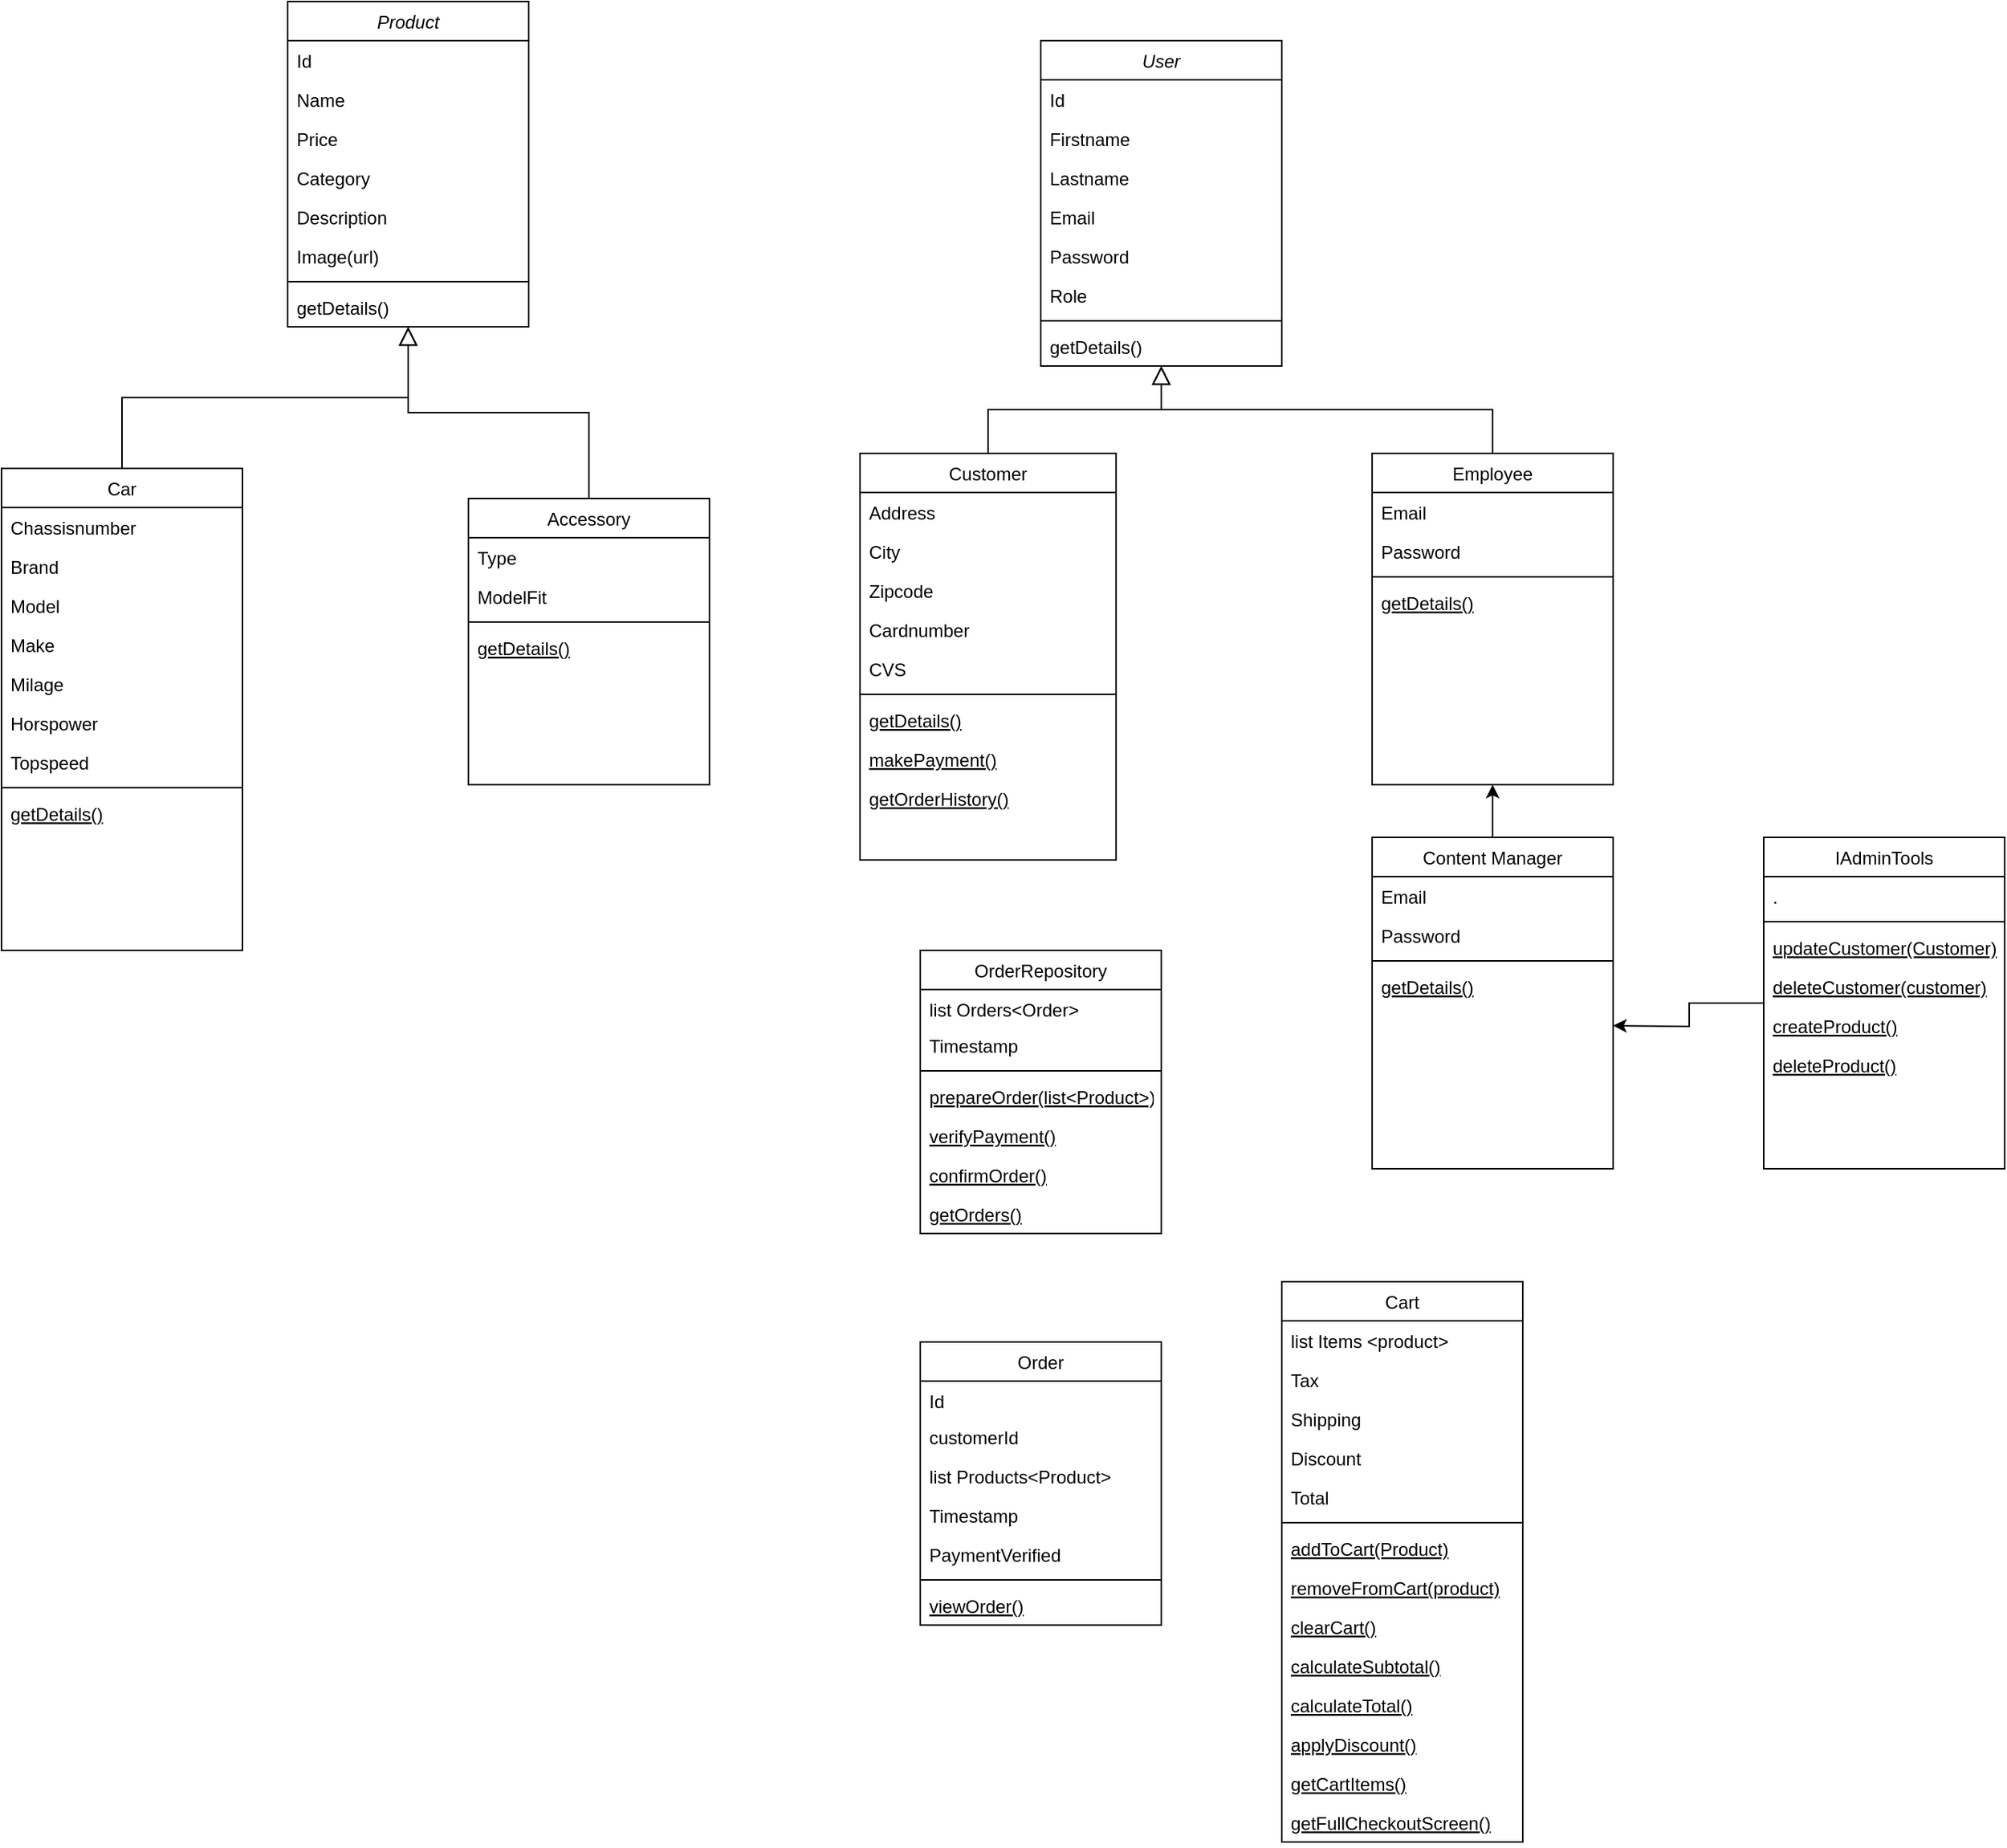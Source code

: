 <mxfile version="20.2.3" type="device"><diagram id="C5RBs43oDa-KdzZeNtuy" name="Page-1"><mxGraphModel dx="1278" dy="689" grid="1" gridSize="10" guides="1" tooltips="1" connect="1" arrows="1" fold="1" page="1" pageScale="1" pageWidth="827" pageHeight="1169" background="none" math="0" shadow="0"><root><mxCell id="WIyWlLk6GJQsqaUBKTNV-0"/><mxCell id="WIyWlLk6GJQsqaUBKTNV-1" parent="WIyWlLk6GJQsqaUBKTNV-0"/><mxCell id="zkfFHV4jXpPFQw0GAbJ--0" value="Product" style="swimlane;fontStyle=2;align=center;verticalAlign=top;childLayout=stackLayout;horizontal=1;startSize=26;horizontalStack=0;resizeParent=1;resizeLast=0;collapsible=1;marginBottom=0;rounded=0;shadow=0;strokeWidth=1;" parent="WIyWlLk6GJQsqaUBKTNV-1" vertex="1"><mxGeometry x="220" y="30" width="160" height="216" as="geometry"><mxRectangle x="230" y="140" width="160" height="26" as="alternateBounds"/></mxGeometry></mxCell><mxCell id="zkfFHV4jXpPFQw0GAbJ--1" value="Id" style="text;align=left;verticalAlign=top;spacingLeft=4;spacingRight=4;overflow=hidden;rotatable=0;points=[[0,0.5],[1,0.5]];portConstraint=eastwest;" parent="zkfFHV4jXpPFQw0GAbJ--0" vertex="1"><mxGeometry y="26" width="160" height="26" as="geometry"/></mxCell><mxCell id="z_AS2hBr07zgVseAS8Cu-26" value="Name" style="text;align=left;verticalAlign=top;spacingLeft=4;spacingRight=4;overflow=hidden;rotatable=0;points=[[0,0.5],[1,0.5]];portConstraint=eastwest;rounded=0;shadow=0;html=0;" parent="zkfFHV4jXpPFQw0GAbJ--0" vertex="1"><mxGeometry y="52" width="160" height="26" as="geometry"/></mxCell><mxCell id="z_AS2hBr07zgVseAS8Cu-25" value="Price" style="text;align=left;verticalAlign=top;spacingLeft=4;spacingRight=4;overflow=hidden;rotatable=0;points=[[0,0.5],[1,0.5]];portConstraint=eastwest;rounded=0;shadow=0;html=0;" parent="zkfFHV4jXpPFQw0GAbJ--0" vertex="1"><mxGeometry y="78" width="160" height="26" as="geometry"/></mxCell><mxCell id="z_AS2hBr07zgVseAS8Cu-27" value="Category" style="text;align=left;verticalAlign=top;spacingLeft=4;spacingRight=4;overflow=hidden;rotatable=0;points=[[0,0.5],[1,0.5]];portConstraint=eastwest;rounded=0;shadow=0;html=0;" parent="zkfFHV4jXpPFQw0GAbJ--0" vertex="1"><mxGeometry y="104" width="160" height="26" as="geometry"/></mxCell><mxCell id="z_AS2hBr07zgVseAS8Cu-45" value="Description" style="text;align=left;verticalAlign=top;spacingLeft=4;spacingRight=4;overflow=hidden;rotatable=0;points=[[0,0.5],[1,0.5]];portConstraint=eastwest;rounded=0;shadow=0;html=0;" parent="zkfFHV4jXpPFQw0GAbJ--0" vertex="1"><mxGeometry y="130" width="160" height="26" as="geometry"/></mxCell><mxCell id="zkfFHV4jXpPFQw0GAbJ--3" value="Image(url)" style="text;align=left;verticalAlign=top;spacingLeft=4;spacingRight=4;overflow=hidden;rotatable=0;points=[[0,0.5],[1,0.5]];portConstraint=eastwest;rounded=0;shadow=0;html=0;" parent="zkfFHV4jXpPFQw0GAbJ--0" vertex="1"><mxGeometry y="156" width="160" height="26" as="geometry"/></mxCell><mxCell id="zkfFHV4jXpPFQw0GAbJ--4" value="" style="line;html=1;strokeWidth=1;align=left;verticalAlign=middle;spacingTop=-1;spacingLeft=3;spacingRight=3;rotatable=0;labelPosition=right;points=[];portConstraint=eastwest;" parent="zkfFHV4jXpPFQw0GAbJ--0" vertex="1"><mxGeometry y="182" width="160" height="8" as="geometry"/></mxCell><mxCell id="z_AS2hBr07zgVseAS8Cu-24" value="getDetails()" style="text;align=left;verticalAlign=top;spacingLeft=4;spacingRight=4;overflow=hidden;rotatable=0;points=[[0,0.5],[1,0.5]];portConstraint=eastwest;" parent="zkfFHV4jXpPFQw0GAbJ--0" vertex="1"><mxGeometry y="190" width="160" height="26" as="geometry"/></mxCell><mxCell id="zkfFHV4jXpPFQw0GAbJ--6" value="Car" style="swimlane;fontStyle=0;align=center;verticalAlign=top;childLayout=stackLayout;horizontal=1;startSize=26;horizontalStack=0;resizeParent=1;resizeLast=0;collapsible=1;marginBottom=0;rounded=0;shadow=0;strokeWidth=1;" parent="WIyWlLk6GJQsqaUBKTNV-1" vertex="1"><mxGeometry x="30" y="340" width="160" height="320" as="geometry"><mxRectangle x="130" y="380" width="160" height="26" as="alternateBounds"/></mxGeometry></mxCell><mxCell id="z_AS2hBr07zgVseAS8Cu-33" value="Chassisnumber" style="text;align=left;verticalAlign=top;spacingLeft=4;spacingRight=4;overflow=hidden;rotatable=0;points=[[0,0.5],[1,0.5]];portConstraint=eastwest;" parent="zkfFHV4jXpPFQw0GAbJ--6" vertex="1"><mxGeometry y="26" width="160" height="26" as="geometry"/></mxCell><mxCell id="zkfFHV4jXpPFQw0GAbJ--7" value="Brand" style="text;align=left;verticalAlign=top;spacingLeft=4;spacingRight=4;overflow=hidden;rotatable=0;points=[[0,0.5],[1,0.5]];portConstraint=eastwest;" parent="zkfFHV4jXpPFQw0GAbJ--6" vertex="1"><mxGeometry y="52" width="160" height="26" as="geometry"/></mxCell><mxCell id="z_AS2hBr07zgVseAS8Cu-30" value="Model" style="text;align=left;verticalAlign=top;spacingLeft=4;spacingRight=4;overflow=hidden;rotatable=0;points=[[0,0.5],[1,0.5]];portConstraint=eastwest;rounded=0;shadow=0;html=0;" parent="zkfFHV4jXpPFQw0GAbJ--6" vertex="1"><mxGeometry y="78" width="160" height="26" as="geometry"/></mxCell><mxCell id="z_AS2hBr07zgVseAS8Cu-34" value="Make" style="text;align=left;verticalAlign=top;spacingLeft=4;spacingRight=4;overflow=hidden;rotatable=0;points=[[0,0.5],[1,0.5]];portConstraint=eastwest;rounded=0;shadow=0;html=0;" parent="zkfFHV4jXpPFQw0GAbJ--6" vertex="1"><mxGeometry y="104" width="160" height="26" as="geometry"/></mxCell><mxCell id="z_AS2hBr07zgVseAS8Cu-35" value="Milage" style="text;align=left;verticalAlign=top;spacingLeft=4;spacingRight=4;overflow=hidden;rotatable=0;points=[[0,0.5],[1,0.5]];portConstraint=eastwest;rounded=0;shadow=0;html=0;" parent="zkfFHV4jXpPFQw0GAbJ--6" vertex="1"><mxGeometry y="130" width="160" height="26" as="geometry"/></mxCell><mxCell id="z_AS2hBr07zgVseAS8Cu-36" value="Horspower" style="text;align=left;verticalAlign=top;spacingLeft=4;spacingRight=4;overflow=hidden;rotatable=0;points=[[0,0.5],[1,0.5]];portConstraint=eastwest;rounded=0;shadow=0;html=0;" parent="zkfFHV4jXpPFQw0GAbJ--6" vertex="1"><mxGeometry y="156" width="160" height="26" as="geometry"/></mxCell><mxCell id="z_AS2hBr07zgVseAS8Cu-37" value="Topspeed" style="text;align=left;verticalAlign=top;spacingLeft=4;spacingRight=4;overflow=hidden;rotatable=0;points=[[0,0.5],[1,0.5]];portConstraint=eastwest;rounded=0;shadow=0;html=0;" parent="zkfFHV4jXpPFQw0GAbJ--6" vertex="1"><mxGeometry y="182" width="160" height="26" as="geometry"/></mxCell><mxCell id="zkfFHV4jXpPFQw0GAbJ--9" value="" style="line;html=1;strokeWidth=1;align=left;verticalAlign=middle;spacingTop=-1;spacingLeft=3;spacingRight=3;rotatable=0;labelPosition=right;points=[];portConstraint=eastwest;" parent="zkfFHV4jXpPFQw0GAbJ--6" vertex="1"><mxGeometry y="208" width="160" height="8" as="geometry"/></mxCell><mxCell id="zkfFHV4jXpPFQw0GAbJ--10" value="getDetails()" style="text;align=left;verticalAlign=top;spacingLeft=4;spacingRight=4;overflow=hidden;rotatable=0;points=[[0,0.5],[1,0.5]];portConstraint=eastwest;fontStyle=4" parent="zkfFHV4jXpPFQw0GAbJ--6" vertex="1"><mxGeometry y="216" width="160" height="26" as="geometry"/></mxCell><mxCell id="zkfFHV4jXpPFQw0GAbJ--12" value="" style="endArrow=block;endSize=10;endFill=0;shadow=0;strokeWidth=1;rounded=0;edgeStyle=elbowEdgeStyle;elbow=vertical;" parent="WIyWlLk6GJQsqaUBKTNV-1" source="zkfFHV4jXpPFQw0GAbJ--6" target="zkfFHV4jXpPFQw0GAbJ--0" edge="1"><mxGeometry width="160" relative="1" as="geometry"><mxPoint x="200" y="203" as="sourcePoint"/><mxPoint x="200" y="203" as="targetPoint"/></mxGeometry></mxCell><mxCell id="zkfFHV4jXpPFQw0GAbJ--16" value="" style="endArrow=block;endSize=10;endFill=0;shadow=0;strokeWidth=1;rounded=0;edgeStyle=elbowEdgeStyle;elbow=vertical;exitX=0.5;exitY=0;exitDx=0;exitDy=0;" parent="WIyWlLk6GJQsqaUBKTNV-1" source="z_AS2hBr07zgVseAS8Cu-57" target="zkfFHV4jXpPFQw0GAbJ--0" edge="1"><mxGeometry width="160" relative="1" as="geometry"><mxPoint x="410" y="360" as="sourcePoint"/><mxPoint x="310" y="271" as="targetPoint"/></mxGeometry></mxCell><mxCell id="z_AS2hBr07zgVseAS8Cu-0" value="User" style="swimlane;fontStyle=2;align=center;verticalAlign=top;childLayout=stackLayout;horizontal=1;startSize=26;horizontalStack=0;resizeParent=1;resizeLast=0;collapsible=1;marginBottom=0;rounded=0;shadow=0;strokeWidth=1;" parent="WIyWlLk6GJQsqaUBKTNV-1" vertex="1"><mxGeometry x="720" y="56" width="160" height="216" as="geometry"><mxRectangle x="230" y="140" width="160" height="26" as="alternateBounds"/></mxGeometry></mxCell><mxCell id="z_AS2hBr07zgVseAS8Cu-1" value="Id" style="text;align=left;verticalAlign=top;spacingLeft=4;spacingRight=4;overflow=hidden;rotatable=0;points=[[0,0.5],[1,0.5]];portConstraint=eastwest;" parent="z_AS2hBr07zgVseAS8Cu-0" vertex="1"><mxGeometry y="26" width="160" height="26" as="geometry"/></mxCell><mxCell id="z_AS2hBr07zgVseAS8Cu-73" value="Firstname" style="text;align=left;verticalAlign=top;spacingLeft=4;spacingRight=4;overflow=hidden;rotatable=0;points=[[0,0.5],[1,0.5]];portConstraint=eastwest;rounded=0;shadow=0;html=0;" parent="z_AS2hBr07zgVseAS8Cu-0" vertex="1"><mxGeometry y="52" width="160" height="26" as="geometry"/></mxCell><mxCell id="z_AS2hBr07zgVseAS8Cu-74" value="Lastname" style="text;align=left;verticalAlign=top;spacingLeft=4;spacingRight=4;overflow=hidden;rotatable=0;points=[[0,0.5],[1,0.5]];portConstraint=eastwest;rounded=0;shadow=0;html=0;" parent="z_AS2hBr07zgVseAS8Cu-0" vertex="1"><mxGeometry y="78" width="160" height="26" as="geometry"/></mxCell><mxCell id="z_AS2hBr07zgVseAS8Cu-75" value="Email" style="text;align=left;verticalAlign=top;spacingLeft=4;spacingRight=4;overflow=hidden;rotatable=0;points=[[0,0.5],[1,0.5]];portConstraint=eastwest;rounded=0;shadow=0;html=0;" parent="z_AS2hBr07zgVseAS8Cu-0" vertex="1"><mxGeometry y="104" width="160" height="26" as="geometry"/></mxCell><mxCell id="ykQJb84rhQ14OERuQwhk-0" value="Password" style="text;align=left;verticalAlign=top;spacingLeft=4;spacingRight=4;overflow=hidden;rotatable=0;points=[[0,0.5],[1,0.5]];portConstraint=eastwest;rounded=0;shadow=0;html=0;" parent="z_AS2hBr07zgVseAS8Cu-0" vertex="1"><mxGeometry y="130" width="160" height="26" as="geometry"/></mxCell><mxCell id="z_AS2hBr07zgVseAS8Cu-3" value="Role" style="text;align=left;verticalAlign=top;spacingLeft=4;spacingRight=4;overflow=hidden;rotatable=0;points=[[0,0.5],[1,0.5]];portConstraint=eastwest;rounded=0;shadow=0;html=0;" parent="z_AS2hBr07zgVseAS8Cu-0" vertex="1"><mxGeometry y="156" width="160" height="26" as="geometry"/></mxCell><mxCell id="z_AS2hBr07zgVseAS8Cu-4" value="" style="line;html=1;strokeWidth=1;align=left;verticalAlign=middle;spacingTop=-1;spacingLeft=3;spacingRight=3;rotatable=0;labelPosition=right;points=[];portConstraint=eastwest;" parent="z_AS2hBr07zgVseAS8Cu-0" vertex="1"><mxGeometry y="182" width="160" height="8" as="geometry"/></mxCell><mxCell id="z_AS2hBr07zgVseAS8Cu-5" value="getDetails()" style="text;align=left;verticalAlign=top;spacingLeft=4;spacingRight=4;overflow=hidden;rotatable=0;points=[[0,0.5],[1,0.5]];portConstraint=eastwest;" parent="z_AS2hBr07zgVseAS8Cu-0" vertex="1"><mxGeometry y="190" width="160" height="26" as="geometry"/></mxCell><mxCell id="z_AS2hBr07zgVseAS8Cu-6" value="Customer" style="swimlane;fontStyle=0;align=center;verticalAlign=top;childLayout=stackLayout;horizontal=1;startSize=26;horizontalStack=0;resizeParent=1;resizeLast=0;collapsible=1;marginBottom=0;rounded=0;shadow=0;strokeWidth=1;" parent="WIyWlLk6GJQsqaUBKTNV-1" vertex="1"><mxGeometry x="600" y="330" width="170" height="270" as="geometry"><mxRectangle x="130" y="380" width="160" height="26" as="alternateBounds"/></mxGeometry></mxCell><mxCell id="z_AS2hBr07zgVseAS8Cu-89" value="Address" style="text;align=left;verticalAlign=top;spacingLeft=4;spacingRight=4;overflow=hidden;rotatable=0;points=[[0,0.5],[1,0.5]];portConstraint=eastwest;rounded=0;shadow=0;html=0;" parent="z_AS2hBr07zgVseAS8Cu-6" vertex="1"><mxGeometry y="26" width="170" height="26" as="geometry"/></mxCell><mxCell id="z_AS2hBr07zgVseAS8Cu-88" value="City" style="text;align=left;verticalAlign=top;spacingLeft=4;spacingRight=4;overflow=hidden;rotatable=0;points=[[0,0.5],[1,0.5]];portConstraint=eastwest;rounded=0;shadow=0;html=0;" parent="z_AS2hBr07zgVseAS8Cu-6" vertex="1"><mxGeometry y="52" width="170" height="26" as="geometry"/></mxCell><mxCell id="z_AS2hBr07zgVseAS8Cu-85" value="Zipcode" style="text;align=left;verticalAlign=top;spacingLeft=4;spacingRight=4;overflow=hidden;rotatable=0;points=[[0,0.5],[1,0.5]];portConstraint=eastwest;rounded=0;shadow=0;html=0;" parent="z_AS2hBr07zgVseAS8Cu-6" vertex="1"><mxGeometry y="78" width="170" height="26" as="geometry"/></mxCell><mxCell id="z_AS2hBr07zgVseAS8Cu-94" value="Cardnumber" style="text;align=left;verticalAlign=top;spacingLeft=4;spacingRight=4;overflow=hidden;rotatable=0;points=[[0,0.5],[1,0.5]];portConstraint=eastwest;rounded=0;shadow=0;html=0;" parent="z_AS2hBr07zgVseAS8Cu-6" vertex="1"><mxGeometry y="104" width="170" height="26" as="geometry"/></mxCell><mxCell id="z_AS2hBr07zgVseAS8Cu-93" value="CVS" style="text;align=left;verticalAlign=top;spacingLeft=4;spacingRight=4;overflow=hidden;rotatable=0;points=[[0,0.5],[1,0.5]];portConstraint=eastwest;rounded=0;shadow=0;html=0;" parent="z_AS2hBr07zgVseAS8Cu-6" vertex="1"><mxGeometry y="130" width="170" height="26" as="geometry"/></mxCell><mxCell id="z_AS2hBr07zgVseAS8Cu-9" value="" style="line;html=1;strokeWidth=1;align=left;verticalAlign=middle;spacingTop=-1;spacingLeft=3;spacingRight=3;rotatable=0;labelPosition=right;points=[];portConstraint=eastwest;" parent="z_AS2hBr07zgVseAS8Cu-6" vertex="1"><mxGeometry y="156" width="170" height="8" as="geometry"/></mxCell><mxCell id="z_AS2hBr07zgVseAS8Cu-10" value="getDetails()" style="text;align=left;verticalAlign=top;spacingLeft=4;spacingRight=4;overflow=hidden;rotatable=0;points=[[0,0.5],[1,0.5]];portConstraint=eastwest;fontStyle=4" parent="z_AS2hBr07zgVseAS8Cu-6" vertex="1"><mxGeometry y="164" width="170" height="26" as="geometry"/></mxCell><mxCell id="ykQJb84rhQ14OERuQwhk-2" value="makePayment()" style="text;align=left;verticalAlign=top;spacingLeft=4;spacingRight=4;overflow=hidden;rotatable=0;points=[[0,0.5],[1,0.5]];portConstraint=eastwest;fontStyle=4" parent="z_AS2hBr07zgVseAS8Cu-6" vertex="1"><mxGeometry y="190" width="170" height="26" as="geometry"/></mxCell><mxCell id="ykQJb84rhQ14OERuQwhk-11" value="getOrderHistory()" style="text;align=left;verticalAlign=top;spacingLeft=4;spacingRight=4;overflow=hidden;rotatable=0;points=[[0,0.5],[1,0.5]];portConstraint=eastwest;fontStyle=4" parent="z_AS2hBr07zgVseAS8Cu-6" vertex="1"><mxGeometry y="216" width="170" height="26" as="geometry"/></mxCell><mxCell id="z_AS2hBr07zgVseAS8Cu-12" value="" style="endArrow=block;endSize=10;endFill=0;shadow=0;strokeWidth=1;rounded=0;edgeStyle=elbowEdgeStyle;elbow=vertical;" parent="WIyWlLk6GJQsqaUBKTNV-1" source="z_AS2hBr07zgVseAS8Cu-6" target="z_AS2hBr07zgVseAS8Cu-0" edge="1"><mxGeometry width="160" relative="1" as="geometry"><mxPoint x="670" y="173" as="sourcePoint"/><mxPoint x="670" y="173" as="targetPoint"/></mxGeometry></mxCell><mxCell id="z_AS2hBr07zgVseAS8Cu-16" value="" style="endArrow=block;endSize=10;endFill=0;shadow=0;strokeWidth=1;rounded=0;edgeStyle=elbowEdgeStyle;elbow=vertical;exitX=0.5;exitY=0;exitDx=0;exitDy=0;" parent="WIyWlLk6GJQsqaUBKTNV-1" source="z_AS2hBr07zgVseAS8Cu-76" target="z_AS2hBr07zgVseAS8Cu-0" edge="1"><mxGeometry width="160" relative="1" as="geometry"><mxPoint x="880" y="330" as="sourcePoint"/><mxPoint x="780" y="241" as="targetPoint"/></mxGeometry></mxCell><mxCell id="z_AS2hBr07zgVseAS8Cu-57" value="Accessory" style="swimlane;fontStyle=0;align=center;verticalAlign=top;childLayout=stackLayout;horizontal=1;startSize=26;horizontalStack=0;resizeParent=1;resizeLast=0;collapsible=1;marginBottom=0;rounded=0;shadow=0;strokeWidth=1;" parent="WIyWlLk6GJQsqaUBKTNV-1" vertex="1"><mxGeometry x="340" y="360" width="160" height="190" as="geometry"><mxRectangle x="130" y="380" width="160" height="26" as="alternateBounds"/></mxGeometry></mxCell><mxCell id="ykQJb84rhQ14OERuQwhk-12" value="Type" style="text;align=left;verticalAlign=top;spacingLeft=4;spacingRight=4;overflow=hidden;rotatable=0;points=[[0,0.5],[1,0.5]];portConstraint=eastwest;" parent="z_AS2hBr07zgVseAS8Cu-57" vertex="1"><mxGeometry y="26" width="160" height="26" as="geometry"/></mxCell><mxCell id="z_AS2hBr07zgVseAS8Cu-64" value="ModelFit" style="text;align=left;verticalAlign=top;spacingLeft=4;spacingRight=4;overflow=hidden;rotatable=0;points=[[0,0.5],[1,0.5]];portConstraint=eastwest;" parent="z_AS2hBr07zgVseAS8Cu-57" vertex="1"><mxGeometry y="52" width="160" height="26" as="geometry"/></mxCell><mxCell id="z_AS2hBr07zgVseAS8Cu-60" value="" style="line;html=1;strokeWidth=1;align=left;verticalAlign=middle;spacingTop=-1;spacingLeft=3;spacingRight=3;rotatable=0;labelPosition=right;points=[];portConstraint=eastwest;" parent="z_AS2hBr07zgVseAS8Cu-57" vertex="1"><mxGeometry y="78" width="160" height="8" as="geometry"/></mxCell><mxCell id="z_AS2hBr07zgVseAS8Cu-61" value="getDetails()" style="text;align=left;verticalAlign=top;spacingLeft=4;spacingRight=4;overflow=hidden;rotatable=0;points=[[0,0.5],[1,0.5]];portConstraint=eastwest;fontStyle=4" parent="z_AS2hBr07zgVseAS8Cu-57" vertex="1"><mxGeometry y="86" width="160" height="26" as="geometry"/></mxCell><mxCell id="z_AS2hBr07zgVseAS8Cu-76" value="Employee" style="swimlane;fontStyle=0;align=center;verticalAlign=top;childLayout=stackLayout;horizontal=1;startSize=26;horizontalStack=0;resizeParent=1;resizeLast=0;collapsible=1;marginBottom=0;rounded=0;shadow=0;strokeWidth=1;" parent="WIyWlLk6GJQsqaUBKTNV-1" vertex="1"><mxGeometry x="940" y="330" width="160" height="220" as="geometry"><mxRectangle x="130" y="380" width="160" height="26" as="alternateBounds"/></mxGeometry></mxCell><mxCell id="z_AS2hBr07zgVseAS8Cu-95" value="Email" style="text;align=left;verticalAlign=top;spacingLeft=4;spacingRight=4;overflow=hidden;rotatable=0;points=[[0,0.5],[1,0.5]];portConstraint=eastwest;" parent="z_AS2hBr07zgVseAS8Cu-76" vertex="1"><mxGeometry y="26" width="160" height="26" as="geometry"/></mxCell><mxCell id="z_AS2hBr07zgVseAS8Cu-80" value="Password" style="text;align=left;verticalAlign=top;spacingLeft=4;spacingRight=4;overflow=hidden;rotatable=0;points=[[0,0.5],[1,0.5]];portConstraint=eastwest;" parent="z_AS2hBr07zgVseAS8Cu-76" vertex="1"><mxGeometry y="52" width="160" height="26" as="geometry"/></mxCell><mxCell id="z_AS2hBr07zgVseAS8Cu-82" value="" style="line;html=1;strokeWidth=1;align=left;verticalAlign=middle;spacingTop=-1;spacingLeft=3;spacingRight=3;rotatable=0;labelPosition=right;points=[];portConstraint=eastwest;" parent="z_AS2hBr07zgVseAS8Cu-76" vertex="1"><mxGeometry y="78" width="160" height="8" as="geometry"/></mxCell><mxCell id="z_AS2hBr07zgVseAS8Cu-83" value="getDetails()" style="text;align=left;verticalAlign=top;spacingLeft=4;spacingRight=4;overflow=hidden;rotatable=0;points=[[0,0.5],[1,0.5]];portConstraint=eastwest;fontStyle=4" parent="z_AS2hBr07zgVseAS8Cu-76" vertex="1"><mxGeometry y="86" width="160" height="26" as="geometry"/></mxCell><mxCell id="z_AS2hBr07zgVseAS8Cu-97" value="Order" style="swimlane;fontStyle=0;align=center;verticalAlign=top;childLayout=stackLayout;horizontal=1;startSize=26;horizontalStack=0;resizeParent=1;resizeLast=0;collapsible=1;marginBottom=0;rounded=0;shadow=0;strokeWidth=1;" parent="WIyWlLk6GJQsqaUBKTNV-1" vertex="1"><mxGeometry x="640" y="920" width="160" height="188" as="geometry"><mxRectangle x="130" y="380" width="160" height="26" as="alternateBounds"/></mxGeometry></mxCell><mxCell id="z_AS2hBr07zgVseAS8Cu-98" value="Id" style="text;align=left;verticalAlign=top;spacingLeft=4;spacingRight=4;overflow=hidden;rotatable=0;points=[[0,0.5],[1,0.5]];portConstraint=eastwest;" parent="z_AS2hBr07zgVseAS8Cu-97" vertex="1"><mxGeometry y="26" width="160" height="24" as="geometry"/></mxCell><mxCell id="z_AS2hBr07zgVseAS8Cu-100" value="customerId" style="text;align=left;verticalAlign=top;spacingLeft=4;spacingRight=4;overflow=hidden;rotatable=0;points=[[0,0.5],[1,0.5]];portConstraint=eastwest;rounded=0;shadow=0;html=0;" parent="z_AS2hBr07zgVseAS8Cu-97" vertex="1"><mxGeometry y="50" width="160" height="26" as="geometry"/></mxCell><mxCell id="z_AS2hBr07zgVseAS8Cu-119" value="list Products&lt;Product&gt;" style="text;align=left;verticalAlign=top;spacingLeft=4;spacingRight=4;overflow=hidden;rotatable=0;points=[[0,0.5],[1,0.5]];portConstraint=eastwest;rounded=0;shadow=0;html=0;" parent="z_AS2hBr07zgVseAS8Cu-97" vertex="1"><mxGeometry y="76" width="160" height="26" as="geometry"/></mxCell><mxCell id="z_AS2hBr07zgVseAS8Cu-101" value="Timestamp" style="text;align=left;verticalAlign=top;spacingLeft=4;spacingRight=4;overflow=hidden;rotatable=0;points=[[0,0.5],[1,0.5]];portConstraint=eastwest;rounded=0;shadow=0;html=0;" parent="z_AS2hBr07zgVseAS8Cu-97" vertex="1"><mxGeometry y="102" width="160" height="26" as="geometry"/></mxCell><mxCell id="ykQJb84rhQ14OERuQwhk-30" value="PaymentVerified" style="text;align=left;verticalAlign=top;spacingLeft=4;spacingRight=4;overflow=hidden;rotatable=0;points=[[0,0.5],[1,0.5]];portConstraint=eastwest;rounded=0;shadow=0;html=0;" parent="z_AS2hBr07zgVseAS8Cu-97" vertex="1"><mxGeometry y="128" width="160" height="26" as="geometry"/></mxCell><mxCell id="z_AS2hBr07zgVseAS8Cu-109" value="" style="line;html=1;strokeWidth=1;align=left;verticalAlign=middle;spacingTop=-1;spacingLeft=3;spacingRight=3;rotatable=0;labelPosition=right;points=[];portConstraint=eastwest;" parent="z_AS2hBr07zgVseAS8Cu-97" vertex="1"><mxGeometry y="154" width="160" height="8" as="geometry"/></mxCell><mxCell id="z_AS2hBr07zgVseAS8Cu-118" value="viewOrder()" style="text;align=left;verticalAlign=top;spacingLeft=4;spacingRight=4;overflow=hidden;rotatable=0;points=[[0,0.5],[1,0.5]];portConstraint=eastwest;fontStyle=4" parent="z_AS2hBr07zgVseAS8Cu-97" vertex="1"><mxGeometry y="162" width="160" height="26" as="geometry"/></mxCell><mxCell id="ykQJb84rhQ14OERuQwhk-3" value="Cart" style="swimlane;fontStyle=0;align=center;verticalAlign=top;childLayout=stackLayout;horizontal=1;startSize=26;horizontalStack=0;resizeParent=1;resizeLast=0;collapsible=1;marginBottom=0;rounded=0;shadow=0;strokeWidth=1;" parent="WIyWlLk6GJQsqaUBKTNV-1" vertex="1"><mxGeometry x="880" y="880" width="160" height="372" as="geometry"><mxRectangle x="130" y="380" width="160" height="26" as="alternateBounds"/></mxGeometry></mxCell><mxCell id="ykQJb84rhQ14OERuQwhk-4" value="list Items &lt;product&gt;" style="text;align=left;verticalAlign=top;spacingLeft=4;spacingRight=4;overflow=hidden;rotatable=0;points=[[0,0.5],[1,0.5]];portConstraint=eastwest;" parent="ykQJb84rhQ14OERuQwhk-3" vertex="1"><mxGeometry y="26" width="160" height="26" as="geometry"/></mxCell><mxCell id="ykQJb84rhQ14OERuQwhk-23" value="Tax" style="text;align=left;verticalAlign=top;spacingLeft=4;spacingRight=4;overflow=hidden;rotatable=0;points=[[0,0.5],[1,0.5]];portConstraint=eastwest;" parent="ykQJb84rhQ14OERuQwhk-3" vertex="1"><mxGeometry y="52" width="160" height="26" as="geometry"/></mxCell><mxCell id="ykQJb84rhQ14OERuQwhk-24" value="Shipping" style="text;align=left;verticalAlign=top;spacingLeft=4;spacingRight=4;overflow=hidden;rotatable=0;points=[[0,0.5],[1,0.5]];portConstraint=eastwest;" parent="ykQJb84rhQ14OERuQwhk-3" vertex="1"><mxGeometry y="78" width="160" height="26" as="geometry"/></mxCell><mxCell id="ykQJb84rhQ14OERuQwhk-26" value="Discount" style="text;align=left;verticalAlign=top;spacingLeft=4;spacingRight=4;overflow=hidden;rotatable=0;points=[[0,0.5],[1,0.5]];portConstraint=eastwest;" parent="ykQJb84rhQ14OERuQwhk-3" vertex="1"><mxGeometry y="104" width="160" height="26" as="geometry"/></mxCell><mxCell id="ykQJb84rhQ14OERuQwhk-25" value="Total" style="text;align=left;verticalAlign=top;spacingLeft=4;spacingRight=4;overflow=hidden;rotatable=0;points=[[0,0.5],[1,0.5]];portConstraint=eastwest;" parent="ykQJb84rhQ14OERuQwhk-3" vertex="1"><mxGeometry y="130" width="160" height="26" as="geometry"/></mxCell><mxCell id="ykQJb84rhQ14OERuQwhk-6" value="" style="line;html=1;strokeWidth=1;align=left;verticalAlign=middle;spacingTop=-1;spacingLeft=3;spacingRight=3;rotatable=0;labelPosition=right;points=[];portConstraint=eastwest;" parent="ykQJb84rhQ14OERuQwhk-3" vertex="1"><mxGeometry y="156" width="160" height="8" as="geometry"/></mxCell><mxCell id="ykQJb84rhQ14OERuQwhk-9" value="addToCart(Product)" style="text;align=left;verticalAlign=top;spacingLeft=4;spacingRight=4;overflow=hidden;rotatable=0;points=[[0,0.5],[1,0.5]];portConstraint=eastwest;fontStyle=4" parent="ykQJb84rhQ14OERuQwhk-3" vertex="1"><mxGeometry y="164" width="160" height="26" as="geometry"/></mxCell><mxCell id="ykQJb84rhQ14OERuQwhk-8" value="removeFromCart(product)" style="text;align=left;verticalAlign=top;spacingLeft=4;spacingRight=4;overflow=hidden;rotatable=0;points=[[0,0.5],[1,0.5]];portConstraint=eastwest;fontStyle=4" parent="ykQJb84rhQ14OERuQwhk-3" vertex="1"><mxGeometry y="190" width="160" height="26" as="geometry"/></mxCell><mxCell id="ykQJb84rhQ14OERuQwhk-10" value="clearCart()" style="text;align=left;verticalAlign=top;spacingLeft=4;spacingRight=4;overflow=hidden;rotatable=0;points=[[0,0.5],[1,0.5]];portConstraint=eastwest;fontStyle=4" parent="ykQJb84rhQ14OERuQwhk-3" vertex="1"><mxGeometry y="216" width="160" height="26" as="geometry"/></mxCell><mxCell id="ykQJb84rhQ14OERuQwhk-7" value="calculateSubtotal()" style="text;align=left;verticalAlign=top;spacingLeft=4;spacingRight=4;overflow=hidden;rotatable=0;points=[[0,0.5],[1,0.5]];portConstraint=eastwest;fontStyle=4" parent="ykQJb84rhQ14OERuQwhk-3" vertex="1"><mxGeometry y="242" width="160" height="26" as="geometry"/></mxCell><mxCell id="ykQJb84rhQ14OERuQwhk-22" value="calculateTotal()" style="text;align=left;verticalAlign=top;spacingLeft=4;spacingRight=4;overflow=hidden;rotatable=0;points=[[0,0.5],[1,0.5]];portConstraint=eastwest;fontStyle=4" parent="ykQJb84rhQ14OERuQwhk-3" vertex="1"><mxGeometry y="268" width="160" height="26" as="geometry"/></mxCell><mxCell id="ykQJb84rhQ14OERuQwhk-21" value="applyDiscount()" style="text;align=left;verticalAlign=top;spacingLeft=4;spacingRight=4;overflow=hidden;rotatable=0;points=[[0,0.5],[1,0.5]];portConstraint=eastwest;fontStyle=4" parent="ykQJb84rhQ14OERuQwhk-3" vertex="1"><mxGeometry y="294" width="160" height="26" as="geometry"/></mxCell><mxCell id="HW4zduBVsqlbIs6N75el-0" value="getCartItems()" style="text;align=left;verticalAlign=top;spacingLeft=4;spacingRight=4;overflow=hidden;rotatable=0;points=[[0,0.5],[1,0.5]];portConstraint=eastwest;fontStyle=4" parent="ykQJb84rhQ14OERuQwhk-3" vertex="1"><mxGeometry y="320" width="160" height="26" as="geometry"/></mxCell><mxCell id="ykQJb84rhQ14OERuQwhk-27" value="getFullCheckoutScreen()" style="text;align=left;verticalAlign=top;spacingLeft=4;spacingRight=4;overflow=hidden;rotatable=0;points=[[0,0.5],[1,0.5]];portConstraint=eastwest;fontStyle=4" parent="ykQJb84rhQ14OERuQwhk-3" vertex="1"><mxGeometry y="346" width="160" height="26" as="geometry"/></mxCell><mxCell id="ykQJb84rhQ14OERuQwhk-13" value="OrderRepository" style="swimlane;fontStyle=0;align=center;verticalAlign=top;childLayout=stackLayout;horizontal=1;startSize=26;horizontalStack=0;resizeParent=1;resizeLast=0;collapsible=1;marginBottom=0;rounded=0;shadow=0;strokeWidth=1;" parent="WIyWlLk6GJQsqaUBKTNV-1" vertex="1"><mxGeometry x="640" y="660" width="160" height="188" as="geometry"><mxRectangle x="130" y="380" width="160" height="26" as="alternateBounds"/></mxGeometry></mxCell><mxCell id="ykQJb84rhQ14OERuQwhk-14" value="list Orders&lt;Order&gt;" style="text;align=left;verticalAlign=top;spacingLeft=4;spacingRight=4;overflow=hidden;rotatable=0;points=[[0,0.5],[1,0.5]];portConstraint=eastwest;" parent="ykQJb84rhQ14OERuQwhk-13" vertex="1"><mxGeometry y="26" width="160" height="24" as="geometry"/></mxCell><mxCell id="ykQJb84rhQ14OERuQwhk-17" value="Timestamp" style="text;align=left;verticalAlign=top;spacingLeft=4;spacingRight=4;overflow=hidden;rotatable=0;points=[[0,0.5],[1,0.5]];portConstraint=eastwest;rounded=0;shadow=0;html=0;" parent="ykQJb84rhQ14OERuQwhk-13" vertex="1"><mxGeometry y="50" width="160" height="26" as="geometry"/></mxCell><mxCell id="ykQJb84rhQ14OERuQwhk-18" value="" style="line;html=1;strokeWidth=1;align=left;verticalAlign=middle;spacingTop=-1;spacingLeft=3;spacingRight=3;rotatable=0;labelPosition=right;points=[];portConstraint=eastwest;" parent="ykQJb84rhQ14OERuQwhk-13" vertex="1"><mxGeometry y="76" width="160" height="8" as="geometry"/></mxCell><mxCell id="ykQJb84rhQ14OERuQwhk-19" value="prepareOrder(list&lt;Product&gt;)" style="text;align=left;verticalAlign=top;spacingLeft=4;spacingRight=4;overflow=hidden;rotatable=0;points=[[0,0.5],[1,0.5]];portConstraint=eastwest;fontStyle=4" parent="ykQJb84rhQ14OERuQwhk-13" vertex="1"><mxGeometry y="84" width="160" height="26" as="geometry"/></mxCell><mxCell id="ykQJb84rhQ14OERuQwhk-29" value="verifyPayment()" style="text;align=left;verticalAlign=top;spacingLeft=4;spacingRight=4;overflow=hidden;rotatable=0;points=[[0,0.5],[1,0.5]];portConstraint=eastwest;fontStyle=4" parent="ykQJb84rhQ14OERuQwhk-13" vertex="1"><mxGeometry y="110" width="160" height="26" as="geometry"/></mxCell><mxCell id="ykQJb84rhQ14OERuQwhk-20" value="confirmOrder()" style="text;align=left;verticalAlign=top;spacingLeft=4;spacingRight=4;overflow=hidden;rotatable=0;points=[[0,0.5],[1,0.5]];portConstraint=eastwest;fontStyle=4" parent="ykQJb84rhQ14OERuQwhk-13" vertex="1"><mxGeometry y="136" width="160" height="26" as="geometry"/></mxCell><mxCell id="ykQJb84rhQ14OERuQwhk-31" value="getOrders()" style="text;align=left;verticalAlign=top;spacingLeft=4;spacingRight=4;overflow=hidden;rotatable=0;points=[[0,0.5],[1,0.5]];portConstraint=eastwest;fontStyle=4" parent="ykQJb84rhQ14OERuQwhk-13" vertex="1"><mxGeometry y="162" width="160" height="26" as="geometry"/></mxCell><mxCell id="c376ykuXpCns_1THD_a8-6" style="edgeStyle=orthogonalEdgeStyle;rounded=0;orthogonalLoop=1;jettySize=auto;html=1;" edge="1" parent="WIyWlLk6GJQsqaUBKTNV-1" source="ykQJb84rhQ14OERuQwhk-39"><mxGeometry relative="1" as="geometry"><mxPoint x="1100" y="710" as="targetPoint"/></mxGeometry></mxCell><mxCell id="ykQJb84rhQ14OERuQwhk-39" value="IAdminTools" style="swimlane;fontStyle=0;align=center;verticalAlign=top;childLayout=stackLayout;horizontal=1;startSize=26;horizontalStack=0;resizeParent=1;resizeLast=0;collapsible=1;marginBottom=0;rounded=0;shadow=0;strokeWidth=1;" parent="WIyWlLk6GJQsqaUBKTNV-1" vertex="1"><mxGeometry x="1200" y="585" width="160" height="220" as="geometry"><mxRectangle x="130" y="380" width="160" height="26" as="alternateBounds"/></mxGeometry></mxCell><mxCell id="ykQJb84rhQ14OERuQwhk-40" value="." style="text;align=left;verticalAlign=top;spacingLeft=4;spacingRight=4;overflow=hidden;rotatable=0;points=[[0,0.5],[1,0.5]];portConstraint=eastwest;" parent="ykQJb84rhQ14OERuQwhk-39" vertex="1"><mxGeometry y="26" width="160" height="26" as="geometry"/></mxCell><mxCell id="ykQJb84rhQ14OERuQwhk-42" value="" style="line;html=1;strokeWidth=1;align=left;verticalAlign=middle;spacingTop=-1;spacingLeft=3;spacingRight=3;rotatable=0;labelPosition=right;points=[];portConstraint=eastwest;" parent="ykQJb84rhQ14OERuQwhk-39" vertex="1"><mxGeometry y="52" width="160" height="8" as="geometry"/></mxCell><mxCell id="ykQJb84rhQ14OERuQwhk-43" value="updateCustomer(Customer)" style="text;align=left;verticalAlign=top;spacingLeft=4;spacingRight=4;overflow=hidden;rotatable=0;points=[[0,0.5],[1,0.5]];portConstraint=eastwest;fontStyle=4" parent="ykQJb84rhQ14OERuQwhk-39" vertex="1"><mxGeometry y="60" width="160" height="26" as="geometry"/></mxCell><mxCell id="ykQJb84rhQ14OERuQwhk-45" value="deleteCustomer(customer)" style="text;align=left;verticalAlign=top;spacingLeft=4;spacingRight=4;overflow=hidden;rotatable=0;points=[[0,0.5],[1,0.5]];portConstraint=eastwest;fontStyle=4" parent="ykQJb84rhQ14OERuQwhk-39" vertex="1"><mxGeometry y="86" width="160" height="26" as="geometry"/></mxCell><mxCell id="ykQJb84rhQ14OERuQwhk-47" value="createProduct()" style="text;align=left;verticalAlign=top;spacingLeft=4;spacingRight=4;overflow=hidden;rotatable=0;points=[[0,0.5],[1,0.5]];portConstraint=eastwest;fontStyle=4" parent="ykQJb84rhQ14OERuQwhk-39" vertex="1"><mxGeometry y="112" width="160" height="26" as="geometry"/></mxCell><mxCell id="ykQJb84rhQ14OERuQwhk-48" value="deleteProduct()" style="text;align=left;verticalAlign=top;spacingLeft=4;spacingRight=4;overflow=hidden;rotatable=0;points=[[0,0.5],[1,0.5]];portConstraint=eastwest;fontStyle=4" parent="ykQJb84rhQ14OERuQwhk-39" vertex="1"><mxGeometry y="138" width="160" height="26" as="geometry"/></mxCell><mxCell id="c376ykuXpCns_1THD_a8-5" style="edgeStyle=orthogonalEdgeStyle;rounded=0;orthogonalLoop=1;jettySize=auto;html=1;entryX=0.5;entryY=1;entryDx=0;entryDy=0;" edge="1" parent="WIyWlLk6GJQsqaUBKTNV-1" source="c376ykuXpCns_1THD_a8-0" target="z_AS2hBr07zgVseAS8Cu-76"><mxGeometry relative="1" as="geometry"/></mxCell><mxCell id="c376ykuXpCns_1THD_a8-0" value="Content Manager" style="swimlane;fontStyle=0;align=center;verticalAlign=top;childLayout=stackLayout;horizontal=1;startSize=26;horizontalStack=0;resizeParent=1;resizeLast=0;collapsible=1;marginBottom=0;rounded=0;shadow=0;strokeWidth=1;" vertex="1" parent="WIyWlLk6GJQsqaUBKTNV-1"><mxGeometry x="940" y="585" width="160" height="220" as="geometry"><mxRectangle x="130" y="380" width="160" height="26" as="alternateBounds"/></mxGeometry></mxCell><mxCell id="c376ykuXpCns_1THD_a8-1" value="Email" style="text;align=left;verticalAlign=top;spacingLeft=4;spacingRight=4;overflow=hidden;rotatable=0;points=[[0,0.5],[1,0.5]];portConstraint=eastwest;" vertex="1" parent="c376ykuXpCns_1THD_a8-0"><mxGeometry y="26" width="160" height="26" as="geometry"/></mxCell><mxCell id="c376ykuXpCns_1THD_a8-2" value="Password" style="text;align=left;verticalAlign=top;spacingLeft=4;spacingRight=4;overflow=hidden;rotatable=0;points=[[0,0.5],[1,0.5]];portConstraint=eastwest;" vertex="1" parent="c376ykuXpCns_1THD_a8-0"><mxGeometry y="52" width="160" height="26" as="geometry"/></mxCell><mxCell id="c376ykuXpCns_1THD_a8-3" value="" style="line;html=1;strokeWidth=1;align=left;verticalAlign=middle;spacingTop=-1;spacingLeft=3;spacingRight=3;rotatable=0;labelPosition=right;points=[];portConstraint=eastwest;" vertex="1" parent="c376ykuXpCns_1THD_a8-0"><mxGeometry y="78" width="160" height="8" as="geometry"/></mxCell><mxCell id="c376ykuXpCns_1THD_a8-4" value="getDetails()" style="text;align=left;verticalAlign=top;spacingLeft=4;spacingRight=4;overflow=hidden;rotatable=0;points=[[0,0.5],[1,0.5]];portConstraint=eastwest;fontStyle=4" vertex="1" parent="c376ykuXpCns_1THD_a8-0"><mxGeometry y="86" width="160" height="26" as="geometry"/></mxCell></root></mxGraphModel></diagram></mxfile>